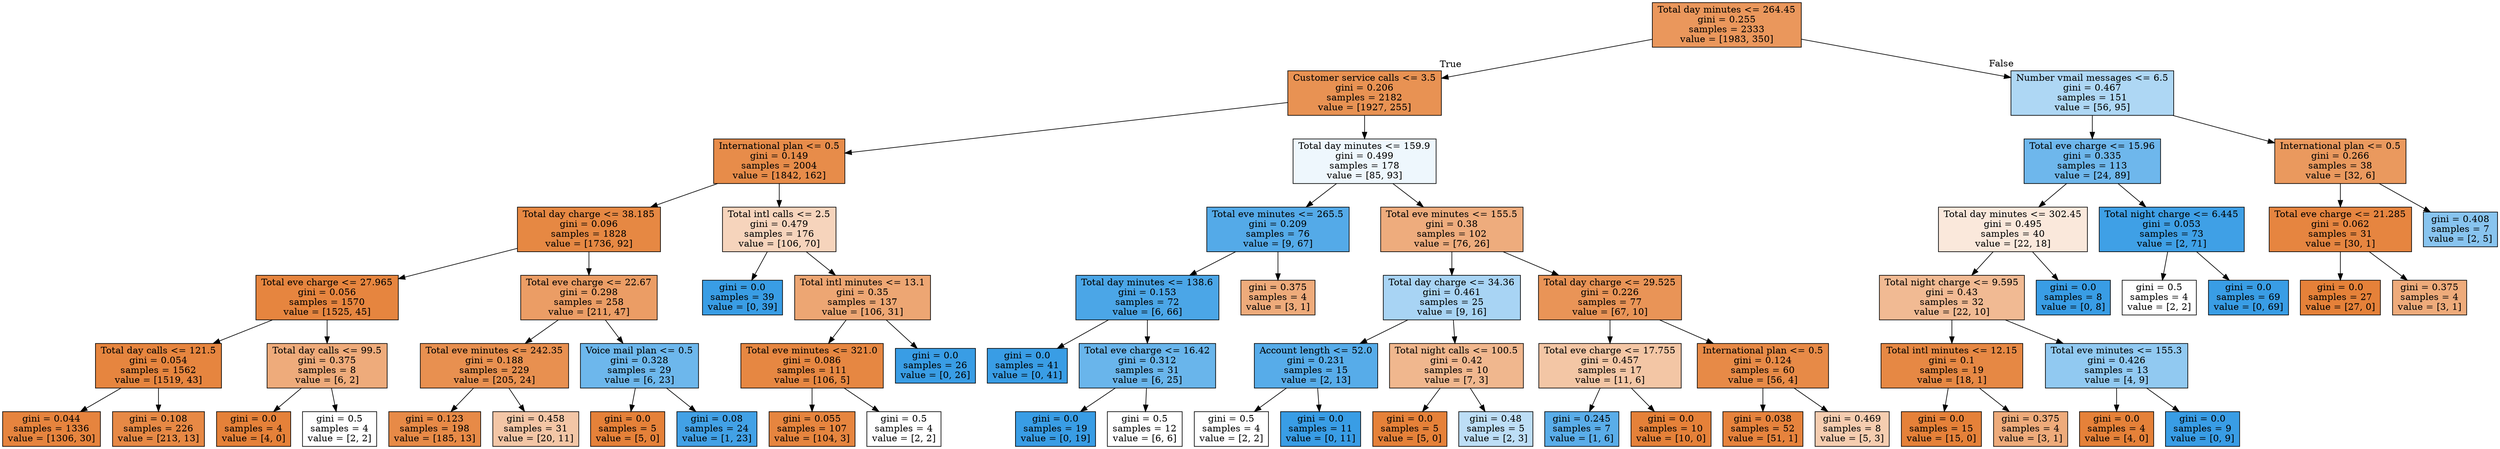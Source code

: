 digraph Tree {
node [shape=box, style="filled", color="black"] ;
0 [label="Total day minutes <= 264.45\ngini = 0.255\nsamples = 2333\nvalue = [1983, 350]", fillcolor="#ea975c"] ;
1 [label="Customer service calls <= 3.5\ngini = 0.206\nsamples = 2182\nvalue = [1927, 255]", fillcolor="#e89253"] ;
0 -> 1 [labeldistance=2.5, labelangle=45, headlabel="True"] ;
2 [label="International plan <= 0.5\ngini = 0.149\nsamples = 2004\nvalue = [1842, 162]", fillcolor="#e78c4a"] ;
1 -> 2 ;
3 [label="Total day charge <= 38.185\ngini = 0.096\nsamples = 1828\nvalue = [1736, 92]", fillcolor="#e68843"] ;
2 -> 3 ;
4 [label="Total eve charge <= 27.965\ngini = 0.056\nsamples = 1570\nvalue = [1525, 45]", fillcolor="#e6853f"] ;
3 -> 4 ;
5 [label="Total day calls <= 121.5\ngini = 0.054\nsamples = 1562\nvalue = [1519, 43]", fillcolor="#e6853f"] ;
4 -> 5 ;
6 [label="gini = 0.044\nsamples = 1336\nvalue = [1306, 30]", fillcolor="#e6843e"] ;
5 -> 6 ;
7 [label="gini = 0.108\nsamples = 226\nvalue = [213, 13]", fillcolor="#e78945"] ;
5 -> 7 ;
8 [label="Total day calls <= 99.5\ngini = 0.375\nsamples = 8\nvalue = [6, 2]", fillcolor="#eeab7b"] ;
4 -> 8 ;
9 [label="gini = 0.0\nsamples = 4\nvalue = [4, 0]", fillcolor="#e58139"] ;
8 -> 9 ;
10 [label="gini = 0.5\nsamples = 4\nvalue = [2, 2]", fillcolor="#ffffff"] ;
8 -> 10 ;
11 [label="Total eve charge <= 22.67\ngini = 0.298\nsamples = 258\nvalue = [211, 47]", fillcolor="#eb9d65"] ;
3 -> 11 ;
12 [label="Total eve minutes <= 242.35\ngini = 0.188\nsamples = 229\nvalue = [205, 24]", fillcolor="#e89050"] ;
11 -> 12 ;
13 [label="gini = 0.123\nsamples = 198\nvalue = [185, 13]", fillcolor="#e78a47"] ;
12 -> 13 ;
14 [label="gini = 0.458\nsamples = 31\nvalue = [20, 11]", fillcolor="#f3c6a6"] ;
12 -> 14 ;
15 [label="Voice mail plan <= 0.5\ngini = 0.328\nsamples = 29\nvalue = [6, 23]", fillcolor="#6db7ec"] ;
11 -> 15 ;
16 [label="gini = 0.0\nsamples = 5\nvalue = [5, 0]", fillcolor="#e58139"] ;
15 -> 16 ;
17 [label="gini = 0.08\nsamples = 24\nvalue = [1, 23]", fillcolor="#42a1e6"] ;
15 -> 17 ;
18 [label="Total intl calls <= 2.5\ngini = 0.479\nsamples = 176\nvalue = [106, 70]", fillcolor="#f6d4bc"] ;
2 -> 18 ;
19 [label="gini = 0.0\nsamples = 39\nvalue = [0, 39]", fillcolor="#399de5"] ;
18 -> 19 ;
20 [label="Total intl minutes <= 13.1\ngini = 0.35\nsamples = 137\nvalue = [106, 31]", fillcolor="#eda673"] ;
18 -> 20 ;
21 [label="Total eve minutes <= 321.0\ngini = 0.086\nsamples = 111\nvalue = [106, 5]", fillcolor="#e68742"] ;
20 -> 21 ;
22 [label="gini = 0.055\nsamples = 107\nvalue = [104, 3]", fillcolor="#e6853f"] ;
21 -> 22 ;
23 [label="gini = 0.5\nsamples = 4\nvalue = [2, 2]", fillcolor="#ffffff"] ;
21 -> 23 ;
24 [label="gini = 0.0\nsamples = 26\nvalue = [0, 26]", fillcolor="#399de5"] ;
20 -> 24 ;
25 [label="Total day minutes <= 159.9\ngini = 0.499\nsamples = 178\nvalue = [85, 93]", fillcolor="#eef7fd"] ;
1 -> 25 ;
26 [label="Total eve minutes <= 265.5\ngini = 0.209\nsamples = 76\nvalue = [9, 67]", fillcolor="#54aae8"] ;
25 -> 26 ;
27 [label="Total day minutes <= 138.6\ngini = 0.153\nsamples = 72\nvalue = [6, 66]", fillcolor="#4ba6e7"] ;
26 -> 27 ;
28 [label="gini = 0.0\nsamples = 41\nvalue = [0, 41]", fillcolor="#399de5"] ;
27 -> 28 ;
29 [label="Total eve charge <= 16.42\ngini = 0.312\nsamples = 31\nvalue = [6, 25]", fillcolor="#69b5eb"] ;
27 -> 29 ;
30 [label="gini = 0.0\nsamples = 19\nvalue = [0, 19]", fillcolor="#399de5"] ;
29 -> 30 ;
31 [label="gini = 0.5\nsamples = 12\nvalue = [6, 6]", fillcolor="#ffffff"] ;
29 -> 31 ;
32 [label="gini = 0.375\nsamples = 4\nvalue = [3, 1]", fillcolor="#eeab7b"] ;
26 -> 32 ;
33 [label="Total eve minutes <= 155.5\ngini = 0.38\nsamples = 102\nvalue = [76, 26]", fillcolor="#eeac7d"] ;
25 -> 33 ;
34 [label="Total day charge <= 34.36\ngini = 0.461\nsamples = 25\nvalue = [9, 16]", fillcolor="#a8d4f4"] ;
33 -> 34 ;
35 [label="Account length <= 52.0\ngini = 0.231\nsamples = 15\nvalue = [2, 13]", fillcolor="#57ace9"] ;
34 -> 35 ;
36 [label="gini = 0.5\nsamples = 4\nvalue = [2, 2]", fillcolor="#ffffff"] ;
35 -> 36 ;
37 [label="gini = 0.0\nsamples = 11\nvalue = [0, 11]", fillcolor="#399de5"] ;
35 -> 37 ;
38 [label="Total night calls <= 100.5\ngini = 0.42\nsamples = 10\nvalue = [7, 3]", fillcolor="#f0b78e"] ;
34 -> 38 ;
39 [label="gini = 0.0\nsamples = 5\nvalue = [5, 0]", fillcolor="#e58139"] ;
38 -> 39 ;
40 [label="gini = 0.48\nsamples = 5\nvalue = [2, 3]", fillcolor="#bddef6"] ;
38 -> 40 ;
41 [label="Total day charge <= 29.525\ngini = 0.226\nsamples = 77\nvalue = [67, 10]", fillcolor="#e99457"] ;
33 -> 41 ;
42 [label="Total eve charge <= 17.755\ngini = 0.457\nsamples = 17\nvalue = [11, 6]", fillcolor="#f3c6a5"] ;
41 -> 42 ;
43 [label="gini = 0.245\nsamples = 7\nvalue = [1, 6]", fillcolor="#5aade9"] ;
42 -> 43 ;
44 [label="gini = 0.0\nsamples = 10\nvalue = [10, 0]", fillcolor="#e58139"] ;
42 -> 44 ;
45 [label="International plan <= 0.5\ngini = 0.124\nsamples = 60\nvalue = [56, 4]", fillcolor="#e78a47"] ;
41 -> 45 ;
46 [label="gini = 0.038\nsamples = 52\nvalue = [51, 1]", fillcolor="#e6833d"] ;
45 -> 46 ;
47 [label="gini = 0.469\nsamples = 8\nvalue = [5, 3]", fillcolor="#f5cdb0"] ;
45 -> 47 ;
48 [label="Number vmail messages <= 6.5\ngini = 0.467\nsamples = 151\nvalue = [56, 95]", fillcolor="#aed7f4"] ;
0 -> 48 [labeldistance=2.5, labelangle=-45, headlabel="False"] ;
49 [label="Total eve charge <= 15.96\ngini = 0.335\nsamples = 113\nvalue = [24, 89]", fillcolor="#6eb7ec"] ;
48 -> 49 ;
50 [label="Total day minutes <= 302.45\ngini = 0.495\nsamples = 40\nvalue = [22, 18]", fillcolor="#fae8db"] ;
49 -> 50 ;
51 [label="Total night charge <= 9.595\ngini = 0.43\nsamples = 32\nvalue = [22, 10]", fillcolor="#f1ba93"] ;
50 -> 51 ;
52 [label="Total intl minutes <= 12.15\ngini = 0.1\nsamples = 19\nvalue = [18, 1]", fillcolor="#e68844"] ;
51 -> 52 ;
53 [label="gini = 0.0\nsamples = 15\nvalue = [15, 0]", fillcolor="#e58139"] ;
52 -> 53 ;
54 [label="gini = 0.375\nsamples = 4\nvalue = [3, 1]", fillcolor="#eeab7b"] ;
52 -> 54 ;
55 [label="Total eve minutes <= 155.3\ngini = 0.426\nsamples = 13\nvalue = [4, 9]", fillcolor="#91c9f1"] ;
51 -> 55 ;
56 [label="gini = 0.0\nsamples = 4\nvalue = [4, 0]", fillcolor="#e58139"] ;
55 -> 56 ;
57 [label="gini = 0.0\nsamples = 9\nvalue = [0, 9]", fillcolor="#399de5"] ;
55 -> 57 ;
58 [label="gini = 0.0\nsamples = 8\nvalue = [0, 8]", fillcolor="#399de5"] ;
50 -> 58 ;
59 [label="Total night charge <= 6.445\ngini = 0.053\nsamples = 73\nvalue = [2, 71]", fillcolor="#3fa0e6"] ;
49 -> 59 ;
60 [label="gini = 0.5\nsamples = 4\nvalue = [2, 2]", fillcolor="#ffffff"] ;
59 -> 60 ;
61 [label="gini = 0.0\nsamples = 69\nvalue = [0, 69]", fillcolor="#399de5"] ;
59 -> 61 ;
62 [label="International plan <= 0.5\ngini = 0.266\nsamples = 38\nvalue = [32, 6]", fillcolor="#ea995e"] ;
48 -> 62 ;
63 [label="Total eve charge <= 21.285\ngini = 0.062\nsamples = 31\nvalue = [30, 1]", fillcolor="#e68540"] ;
62 -> 63 ;
64 [label="gini = 0.0\nsamples = 27\nvalue = [27, 0]", fillcolor="#e58139"] ;
63 -> 64 ;
65 [label="gini = 0.375\nsamples = 4\nvalue = [3, 1]", fillcolor="#eeab7b"] ;
63 -> 65 ;
66 [label="gini = 0.408\nsamples = 7\nvalue = [2, 5]", fillcolor="#88c4ef"] ;
62 -> 66 ;
}